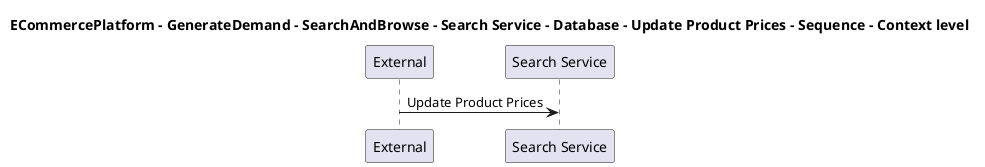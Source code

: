 @startuml

title ECommercePlatform - GenerateDemand - SearchAndBrowse - Search Service - Database - Update Product Prices - Sequence - Context level

participant "External" as C4InterFlow.SoftwareSystems.ExternalSystem
participant "Search Service" as ECommercePlatform.GenerateDemand.SearchAndBrowse.SoftwareSystems.SearchService

C4InterFlow.SoftwareSystems.ExternalSystem -> ECommercePlatform.GenerateDemand.SearchAndBrowse.SoftwareSystems.SearchService : Update Product Prices


@enduml

